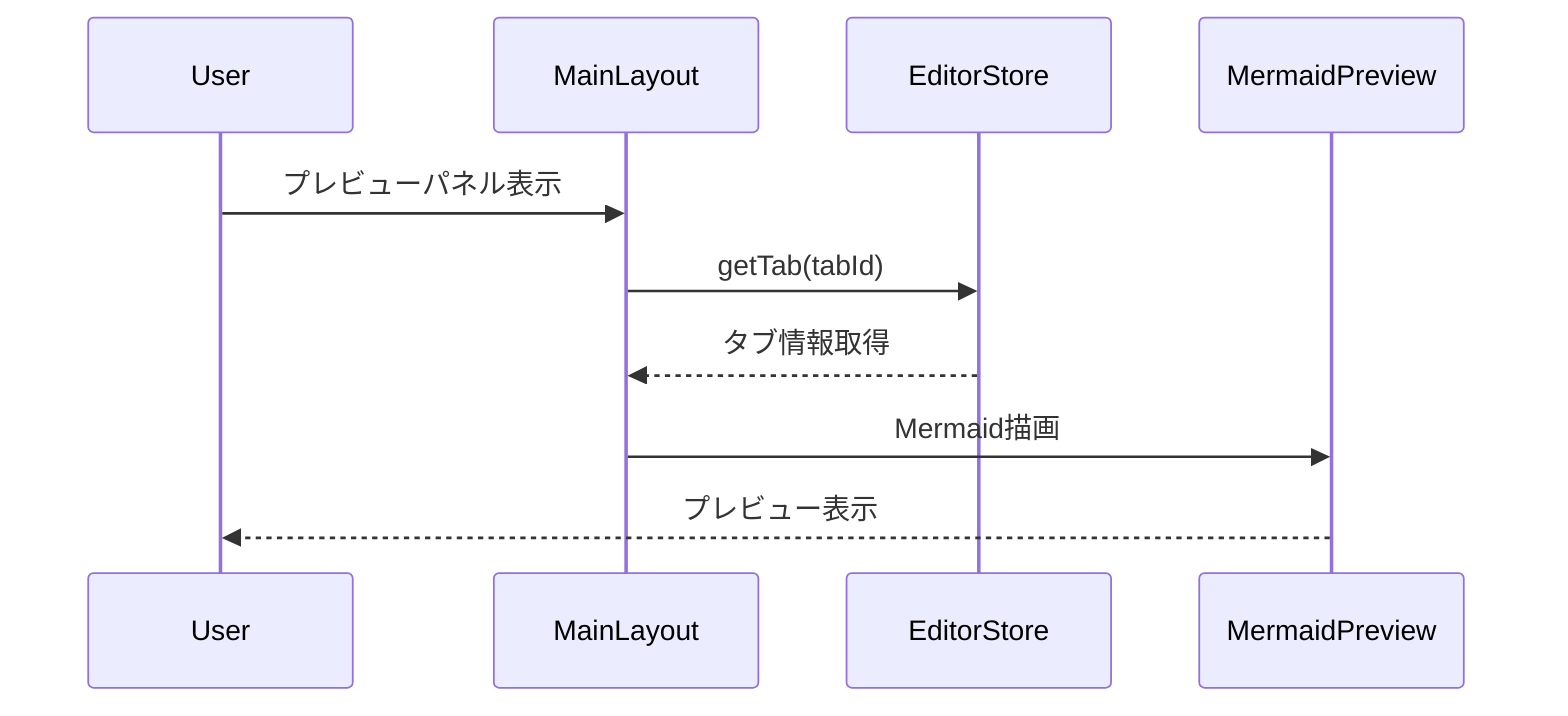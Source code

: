 sequenceDiagram
    participant User
    participant MainLayout
    participant EditorStore
    participant MermaidPreview
    User->>MainLayout: プレビューパネル表示
    MainLayout->>EditorStore: getTab(tabId)
    EditorStore-->>MainLayout: タブ情報取得
    MainLayout->>MermaidPreview: Mermaid描画
    MermaidPreview-->>User: プレビュー表示